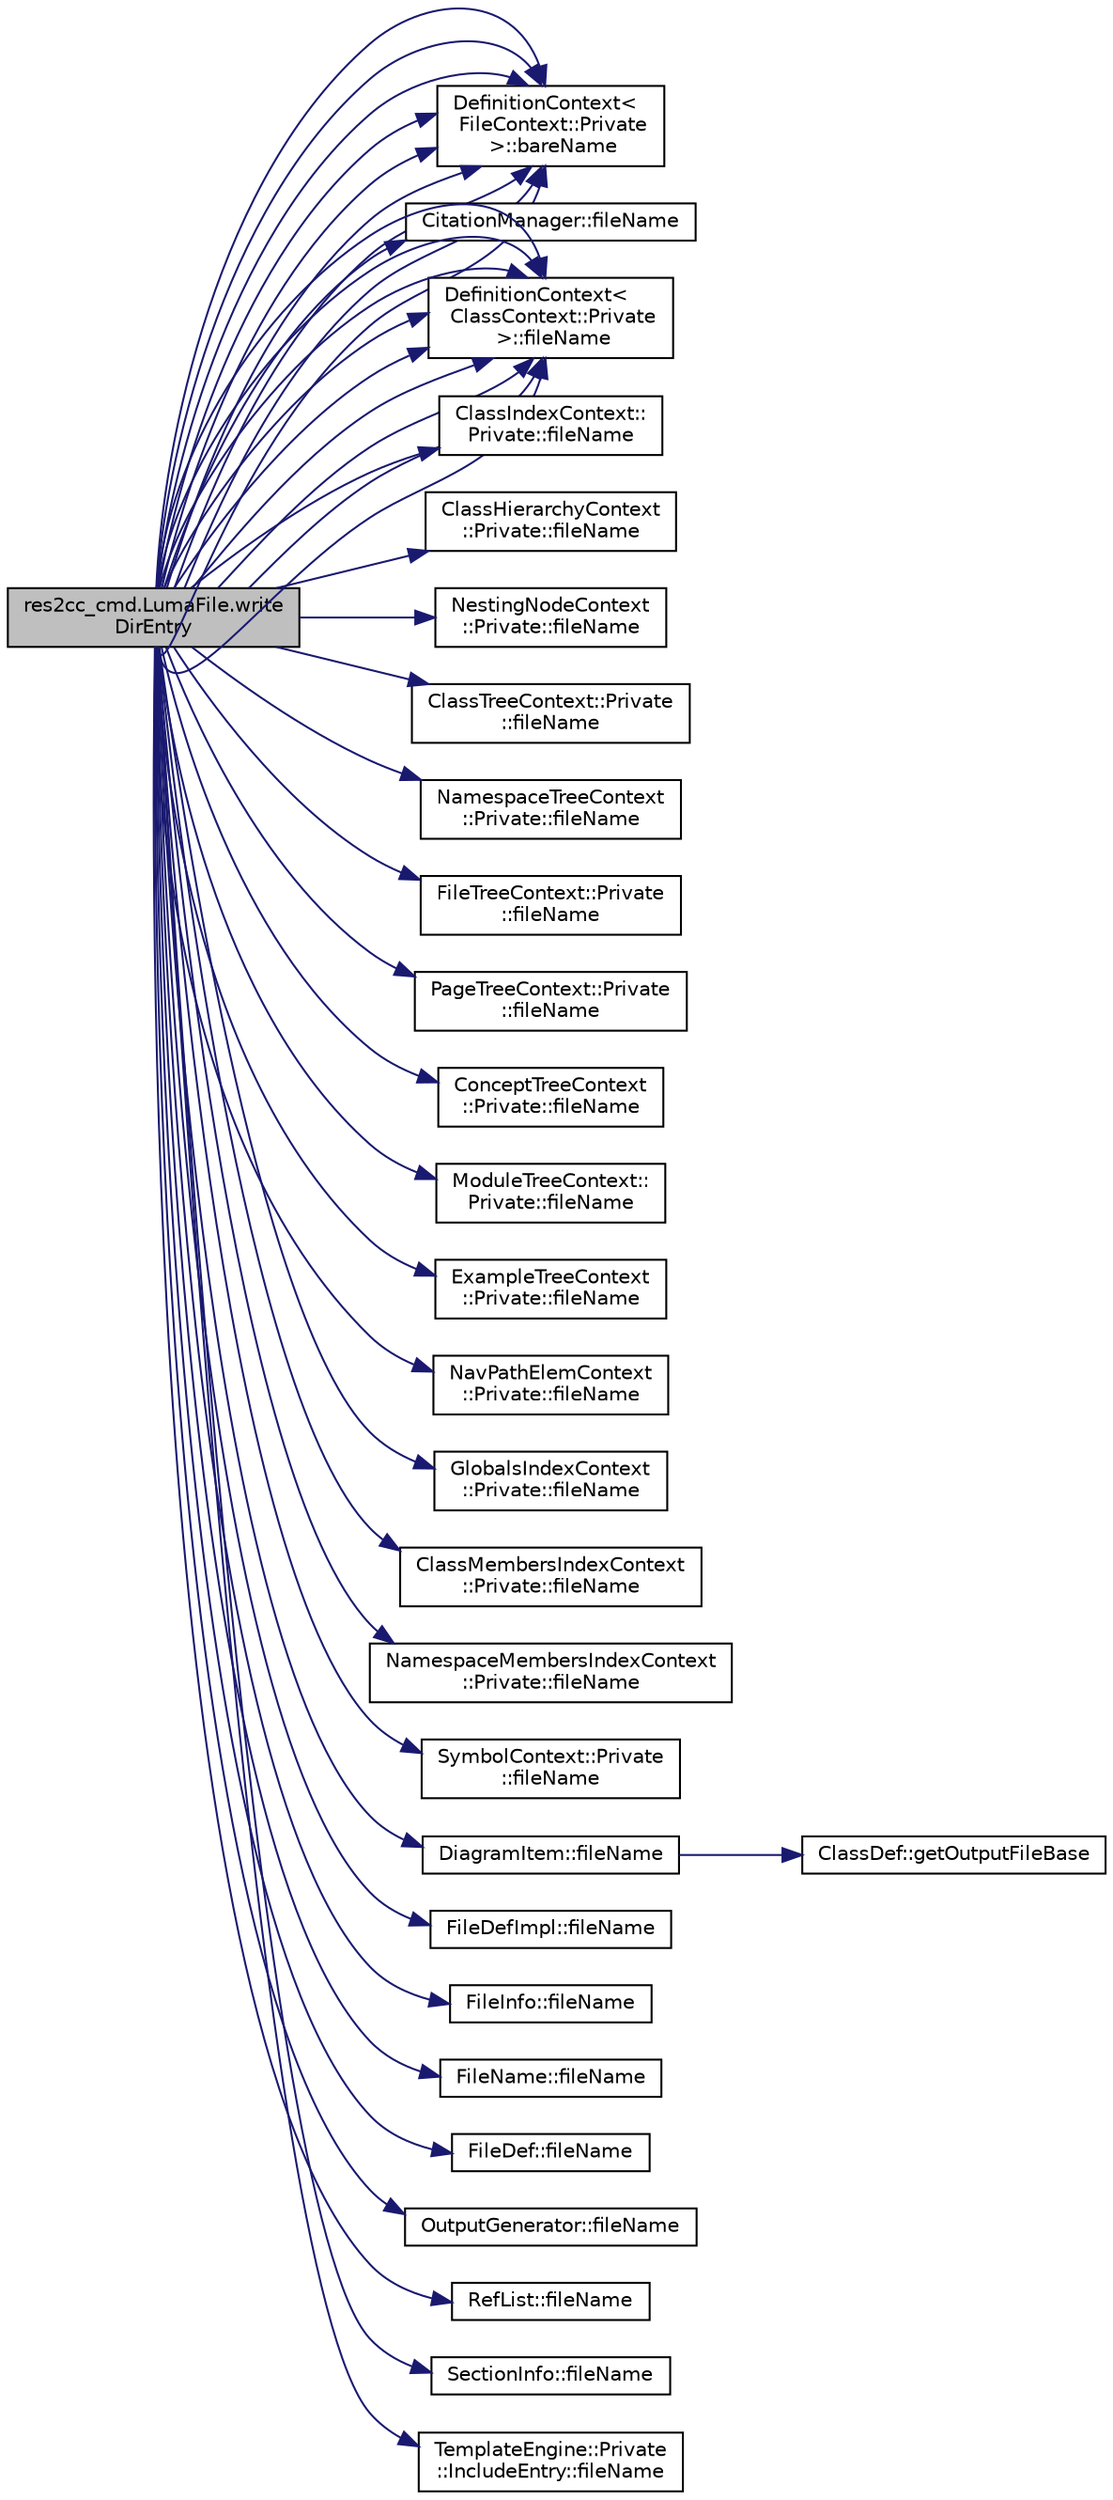 digraph "res2cc_cmd.LumaFile.writeDirEntry"
{
 // LATEX_PDF_SIZE
  edge [fontname="Helvetica",fontsize="10",labelfontname="Helvetica",labelfontsize="10"];
  node [fontname="Helvetica",fontsize="10",shape=record];
  rankdir="LR";
  Node1 [label="res2cc_cmd.LumaFile.write\lDirEntry",height=0.2,width=0.4,color="black", fillcolor="grey75", style="filled", fontcolor="black",tooltip=" "];
  Node1 -> Node2 [color="midnightblue",fontsize="10",style="solid"];
  Node2 [label="DefinitionContext\<\l FileContext::Private\l \>::bareName",height=0.2,width=0.4,color="black", fillcolor="white", style="filled",URL="$classDefinitionContext.html#a60a574a0efd2786ed401f7febf02c84c",tooltip=" "];
  Node1 -> Node2 [color="midnightblue",fontsize="10",style="solid"];
  Node1 -> Node2 [color="midnightblue",fontsize="10",style="solid"];
  Node1 -> Node2 [color="midnightblue",fontsize="10",style="solid"];
  Node1 -> Node2 [color="midnightblue",fontsize="10",style="solid"];
  Node1 -> Node2 [color="midnightblue",fontsize="10",style="solid"];
  Node1 -> Node2 [color="midnightblue",fontsize="10",style="solid"];
  Node1 -> Node2 [color="midnightblue",fontsize="10",style="solid"];
  Node1 -> Node2 [color="midnightblue",fontsize="10",style="solid"];
  Node1 -> Node3 [color="midnightblue",fontsize="10",style="solid"];
  Node3 [label="CitationManager::fileName",height=0.2,width=0.4,color="black", fillcolor="white", style="filled",URL="$classCitationManager.html#ade05cab342d2aec59e05a3b7ec166a19",tooltip=" "];
  Node1 -> Node4 [color="midnightblue",fontsize="10",style="solid"];
  Node4 [label="DefinitionContext\<\l ClassContext::Private\l \>::fileName",height=0.2,width=0.4,color="black", fillcolor="white", style="filled",URL="$classDefinitionContext.html#a474dd7e0b323f1fd04a1902bcd0ac167",tooltip=" "];
  Node1 -> Node4 [color="midnightblue",fontsize="10",style="solid"];
  Node1 -> Node4 [color="midnightblue",fontsize="10",style="solid"];
  Node1 -> Node4 [color="midnightblue",fontsize="10",style="solid"];
  Node1 -> Node4 [color="midnightblue",fontsize="10",style="solid"];
  Node1 -> Node4 [color="midnightblue",fontsize="10",style="solid"];
  Node1 -> Node4 [color="midnightblue",fontsize="10",style="solid"];
  Node1 -> Node4 [color="midnightblue",fontsize="10",style="solid"];
  Node1 -> Node4 [color="midnightblue",fontsize="10",style="solid"];
  Node1 -> Node5 [color="midnightblue",fontsize="10",style="solid"];
  Node5 [label="ClassIndexContext::\lPrivate::fileName",height=0.2,width=0.4,color="black", fillcolor="white", style="filled",URL="$classClassIndexContext_1_1Private.html#a466ea1822cff6788a5c4e3b0a85bae7c",tooltip=" "];
  Node1 -> Node6 [color="midnightblue",fontsize="10",style="solid"];
  Node6 [label="ClassHierarchyContext\l::Private::fileName",height=0.2,width=0.4,color="black", fillcolor="white", style="filled",URL="$classClassHierarchyContext_1_1Private.html#ab9d57eeb3182e95cc5b1c3e1694445fe",tooltip=" "];
  Node1 -> Node7 [color="midnightblue",fontsize="10",style="solid"];
  Node7 [label="NestingNodeContext\l::Private::fileName",height=0.2,width=0.4,color="black", fillcolor="white", style="filled",URL="$classNestingNodeContext_1_1Private.html#a540c8972a8917450257e129257b7600c",tooltip=" "];
  Node1 -> Node8 [color="midnightblue",fontsize="10",style="solid"];
  Node8 [label="ClassTreeContext::Private\l::fileName",height=0.2,width=0.4,color="black", fillcolor="white", style="filled",URL="$classClassTreeContext_1_1Private.html#a8c8137364f956541ab71e10a2686284f",tooltip=" "];
  Node1 -> Node9 [color="midnightblue",fontsize="10",style="solid"];
  Node9 [label="NamespaceTreeContext\l::Private::fileName",height=0.2,width=0.4,color="black", fillcolor="white", style="filled",URL="$classNamespaceTreeContext_1_1Private.html#a590a6448571308d13a4b10ade63b5243",tooltip=" "];
  Node1 -> Node10 [color="midnightblue",fontsize="10",style="solid"];
  Node10 [label="FileTreeContext::Private\l::fileName",height=0.2,width=0.4,color="black", fillcolor="white", style="filled",URL="$classFileTreeContext_1_1Private.html#ae3af7f0710d967aafd8b6cbf1a2a7039",tooltip=" "];
  Node1 -> Node11 [color="midnightblue",fontsize="10",style="solid"];
  Node11 [label="PageTreeContext::Private\l::fileName",height=0.2,width=0.4,color="black", fillcolor="white", style="filled",URL="$classPageTreeContext_1_1Private.html#a8207d6d974d565d8bc8dea9d1ab8d376",tooltip=" "];
  Node1 -> Node12 [color="midnightblue",fontsize="10",style="solid"];
  Node12 [label="ConceptTreeContext\l::Private::fileName",height=0.2,width=0.4,color="black", fillcolor="white", style="filled",URL="$classConceptTreeContext_1_1Private.html#a8d474aef54e03d549f7024d8e8d19884",tooltip=" "];
  Node1 -> Node13 [color="midnightblue",fontsize="10",style="solid"];
  Node13 [label="ModuleTreeContext::\lPrivate::fileName",height=0.2,width=0.4,color="black", fillcolor="white", style="filled",URL="$classModuleTreeContext_1_1Private.html#a605735e00926570af9153f9613cdf0cc",tooltip=" "];
  Node1 -> Node14 [color="midnightblue",fontsize="10",style="solid"];
  Node14 [label="ExampleTreeContext\l::Private::fileName",height=0.2,width=0.4,color="black", fillcolor="white", style="filled",URL="$classExampleTreeContext_1_1Private.html#a95a779bd224341428247df3156b6bf8e",tooltip=" "];
  Node1 -> Node15 [color="midnightblue",fontsize="10",style="solid"];
  Node15 [label="NavPathElemContext\l::Private::fileName",height=0.2,width=0.4,color="black", fillcolor="white", style="filled",URL="$classNavPathElemContext_1_1Private.html#ae2e9c52dc5b827cb0d9f41438ae4d730",tooltip=" "];
  Node1 -> Node16 [color="midnightblue",fontsize="10",style="solid"];
  Node16 [label="GlobalsIndexContext\l::Private::fileName",height=0.2,width=0.4,color="black", fillcolor="white", style="filled",URL="$classGlobalsIndexContext_1_1Private.html#a5c0e695c4a49096cb9412439a168e4a4",tooltip=" "];
  Node1 -> Node17 [color="midnightblue",fontsize="10",style="solid"];
  Node17 [label="ClassMembersIndexContext\l::Private::fileName",height=0.2,width=0.4,color="black", fillcolor="white", style="filled",URL="$classClassMembersIndexContext_1_1Private.html#a096ce25a89da7f5a1c513e0ab5abf1ec",tooltip=" "];
  Node1 -> Node18 [color="midnightblue",fontsize="10",style="solid"];
  Node18 [label="NamespaceMembersIndexContext\l::Private::fileName",height=0.2,width=0.4,color="black", fillcolor="white", style="filled",URL="$classNamespaceMembersIndexContext_1_1Private.html#a21b23b3d457f4b68997330b8e7227f91",tooltip=" "];
  Node1 -> Node19 [color="midnightblue",fontsize="10",style="solid"];
  Node19 [label="SymbolContext::Private\l::fileName",height=0.2,width=0.4,color="black", fillcolor="white", style="filled",URL="$classSymbolContext_1_1Private.html#a4f4d2e0778a8a3349c28febd33123814",tooltip=" "];
  Node1 -> Node20 [color="midnightblue",fontsize="10",style="solid"];
  Node20 [label="DiagramItem::fileName",height=0.2,width=0.4,color="black", fillcolor="white", style="filled",URL="$classDiagramItem.html#a34be8e5248b077c87e60b541ecaad327",tooltip=" "];
  Node20 -> Node21 [color="midnightblue",fontsize="10",style="solid"];
  Node21 [label="ClassDef::getOutputFileBase",height=0.2,width=0.4,color="black", fillcolor="white", style="filled",URL="$classClassDef.html#a12a8f241e90a0cb0bdf19c27bf2025b0",tooltip=" "];
  Node1 -> Node22 [color="midnightblue",fontsize="10",style="solid"];
  Node22 [label="FileDefImpl::fileName",height=0.2,width=0.4,color="black", fillcolor="white", style="filled",URL="$classFileDefImpl.html#af6e90d4b6fbaf4a5dbd2eb968818ef22",tooltip=" "];
  Node1 -> Node23 [color="midnightblue",fontsize="10",style="solid"];
  Node23 [label="FileInfo::fileName",height=0.2,width=0.4,color="black", fillcolor="white", style="filled",URL="$classFileInfo.html#a8ae2069796787d27306bb49bd70e3e3a",tooltip=" "];
  Node1 -> Node24 [color="midnightblue",fontsize="10",style="solid"];
  Node24 [label="FileName::fileName",height=0.2,width=0.4,color="black", fillcolor="white", style="filled",URL="$classFileName.html#a6d2360fc171cd55eb3087d214ed588e3",tooltip=" "];
  Node1 -> Node25 [color="midnightblue",fontsize="10",style="solid"];
  Node25 [label="FileDef::fileName",height=0.2,width=0.4,color="black", fillcolor="white", style="filled",URL="$classFileDef.html#a93e1226e2ce3405e358aebe045c2d691",tooltip=" "];
  Node1 -> Node26 [color="midnightblue",fontsize="10",style="solid"];
  Node26 [label="OutputGenerator::fileName",height=0.2,width=0.4,color="black", fillcolor="white", style="filled",URL="$classOutputGenerator.html#ae347a53e8ee0d9c43c0590134c8e965d",tooltip=" "];
  Node1 -> Node27 [color="midnightblue",fontsize="10",style="solid"];
  Node27 [label="RefList::fileName",height=0.2,width=0.4,color="black", fillcolor="white", style="filled",URL="$classRefList.html#ae0bc0a1bdcf5f3a4018a09bc79b6dbb3",tooltip=" "];
  Node1 -> Node28 [color="midnightblue",fontsize="10",style="solid"];
  Node28 [label="SectionInfo::fileName",height=0.2,width=0.4,color="black", fillcolor="white", style="filled",URL="$classSectionInfo.html#a84093d8cc48b4734f6e603de33d398d5",tooltip=" "];
  Node1 -> Node29 [color="midnightblue",fontsize="10",style="solid"];
  Node29 [label="TemplateEngine::Private\l::IncludeEntry::fileName",height=0.2,width=0.4,color="black", fillcolor="white", style="filled",URL="$classTemplateEngine_1_1Private_1_1IncludeEntry.html#ab4edb56d744f4eda2a6d6f879b89e5cd",tooltip=" "];
}
